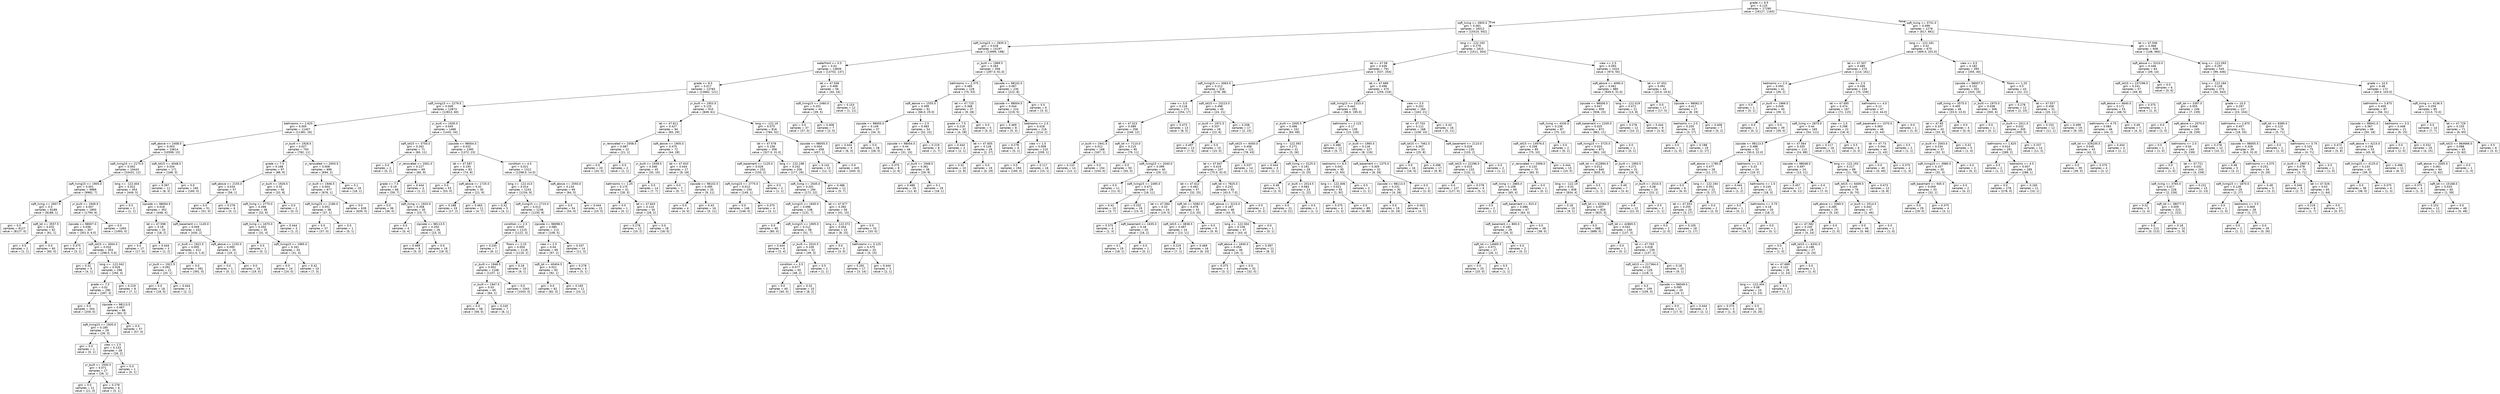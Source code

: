digraph Tree {
node [shape=box, fontname="helvetica"] ;
edge [fontname="helvetica"] ;
0 [label="grade <= 9.5\ngini = 0.125\nsamples = 17290\nvalue = [16127, 1163]"] ;
1 [label="sqft_living <= 2855.0\ngini = 0.061\nsamples = 16012\nvalue = [15510, 502]"] ;
0 -> 1 [labeldistance=2.5, labelangle=45, headlabel="True"] ;
2 [label="sqft_living15 <= 2835.0\ngini = 0.028\nsamples = 14197\nvalue = [13999, 198]"] ;
1 -> 2 ;
3 [label="waterfront <= 0.5\ngini = 0.02\nsamples = 13839\nvalue = [13702, 137]"] ;
2 -> 3 ;
4 [label="grade <= 8.5\ngini = 0.017\nsamples = 13783\nvalue = [13662, 121]"] ;
3 -> 4 ;
5 [label="sqft_living15 <= 2279.5\ngini = 0.009\nsamples = 12873\nvalue = [12813, 60]"] ;
4 -> 5 ;
6 [label="bathrooms <= 2.625\ngini = 0.005\nsamples = 11407\nvalue = [11381, 26]"] ;
5 -> 6 ;
7 [label="sqft_above <= 2408.0\ngini = 0.003\nsamples = 10614\nvalue = [10599, 15]"] ;
6 -> 7 ;
8 [label="sqft_living15 <= 2175.0\ngini = 0.002\nsamples = 10443\nvalue = [10431, 12]"] ;
7 -> 8 ;
9 [label="sqft_living15 <= 1905.0\ngini = 0.001\nsamples = 9989\nvalue = [9982, 7]"] ;
8 -> 9 ;
10 [label="sqft_living <= 2607.5\ngini = 0.0\nsamples = 8189\nvalue = [8188, 1]"] ;
9 -> 10 ;
11 [label="gini = 0.0\nsamples = 8127\nvalue = [8127, 0]"] ;
10 -> 11 ;
12 [label="sqft_lot <= 3557.5\ngini = 0.032\nsamples = 62\nvalue = [61, 1]"] ;
10 -> 12 ;
13 [label="gini = 0.5\nsamples = 2\nvalue = [1, 1]"] ;
12 -> 13 ;
14 [label="gini = 0.0\nsamples = 60\nvalue = [60, 0]"] ;
12 -> 14 ;
15 [label="yr_built <= 1949.5\ngini = 0.007\nsamples = 1800\nvalue = [1794, 6]"] ;
9 -> 15 ;
16 [label="zipcode <= 98007.0\ngini = 0.038\nsamples = 307\nvalue = [301.0, 6.0]"] ;
15 -> 16 ;
17 [label="gini = 0.375\nsamples = 4\nvalue = [3, 1]"] ;
16 -> 17 ;
18 [label="sqft_lot15 <= 3004.0\ngini = 0.032\nsamples = 303\nvalue = [298.0, 5.0]"] ;
16 -> 18 ;
19 [label="gini = 0.32\nsamples = 5\nvalue = [4, 1]"] ;
18 -> 19 ;
20 [label="long <= -122.042\ngini = 0.026\nsamples = 298\nvalue = [294, 4]"] ;
18 -> 20 ;
21 [label="grade <= 7.5\ngini = 0.02\nsamples = 290\nvalue = [287, 3]"] ;
20 -> 21 ;
22 [label="gini = 0.0\nsamples = 204\nvalue = [204, 0]"] ;
21 -> 22 ;
23 [label="zipcode <= 98113.5\ngini = 0.067\nsamples = 86\nvalue = [83, 3]"] ;
21 -> 23 ;
24 [label="sqft_living15 <= 1935.0\ngini = 0.185\nsamples = 29\nvalue = [26, 3]"] ;
23 -> 24 ;
25 [label="gini = 0.0\nsamples = 1\nvalue = [0, 1]"] ;
24 -> 25 ;
26 [label="view <= 2.5\ngini = 0.133\nsamples = 28\nvalue = [26, 2]"] ;
24 -> 26 ;
27 [label="yr_built <= 1930.5\ngini = 0.071\nsamples = 27\nvalue = [26, 1]"] ;
26 -> 27 ;
28 [label="gini = 0.0\nsamples = 21\nvalue = [21, 0]"] ;
27 -> 28 ;
29 [label="gini = 0.278\nsamples = 6\nvalue = [5, 1]"] ;
27 -> 29 ;
30 [label="gini = 0.0\nsamples = 1\nvalue = [0, 1]"] ;
26 -> 30 ;
31 [label="gini = 0.0\nsamples = 57\nvalue = [57, 0]"] ;
23 -> 31 ;
32 [label="gini = 0.219\nsamples = 8\nvalue = [7, 1]"] ;
20 -> 32 ;
33 [label="gini = 0.0\nsamples = 1493\nvalue = [1493, 0]"] ;
15 -> 33 ;
34 [label="long <= -122.404\ngini = 0.022\nsamples = 454\nvalue = [449, 5]"] ;
8 -> 34 ;
35 [label="gini = 0.5\nsamples = 2\nvalue = [1, 1]"] ;
34 -> 35 ;
36 [label="zipcode <= 98004.5\ngini = 0.018\nsamples = 452\nvalue = [448, 4]"] ;
34 -> 36 ;
37 [label="lat <= 47.598\ngini = 0.18\nsamples = 20\nvalue = [18, 2]"] ;
36 -> 37 ;
38 [label="gini = 0.0\nsamples = 17\nvalue = [17, 0]"] ;
37 -> 38 ;
39 [label="gini = 0.444\nsamples = 3\nvalue = [1, 2]"] ;
37 -> 39 ;
40 [label="sqft_basement <= 1145.0\ngini = 0.009\nsamples = 432\nvalue = [430, 2]"] ;
36 -> 40 ;
41 [label="yr_built <= 1922.5\ngini = 0.005\nsamples = 412\nvalue = [411.0, 1.0]"] ;
40 -> 41 ;
42 [label="yr_built <= 1921.5\ngini = 0.091\nsamples = 21\nvalue = [20, 1]"] ;
41 -> 42 ;
43 [label="gini = 0.0\nsamples = 18\nvalue = [18, 0]"] ;
42 -> 43 ;
44 [label="gini = 0.444\nsamples = 3\nvalue = [2, 1]"] ;
42 -> 44 ;
45 [label="gini = 0.0\nsamples = 391\nvalue = [391, 0]"] ;
41 -> 45 ;
46 [label="sqft_above <= 1155.0\ngini = 0.095\nsamples = 20\nvalue = [19, 1]"] ;
40 -> 46 ;
47 [label="gini = 0.0\nsamples = 1\nvalue = [0, 1]"] ;
46 -> 47 ;
48 [label="gini = 0.0\nsamples = 19\nvalue = [19, 0]"] ;
46 -> 48 ;
49 [label="sqft_lot15 <= 4048.5\ngini = 0.034\nsamples = 171\nvalue = [168, 3]"] ;
7 -> 49 ;
50 [label="gini = 0.397\nsamples = 11\nvalue = [8, 3]"] ;
49 -> 50 ;
51 [label="gini = 0.0\nsamples = 160\nvalue = [160, 0]"] ;
49 -> 51 ;
52 [label="yr_built <= 1928.5\ngini = 0.027\nsamples = 793\nvalue = [782, 11]"] ;
6 -> 52 ;
53 [label="grade <= 7.5\ngini = 0.168\nsamples = 97\nvalue = [88, 9]"] ;
52 -> 53 ;
54 [label="sqft_above <= 2155.0\ngini = 0.034\nsamples = 57\nvalue = [56, 1]"] ;
53 -> 54 ;
55 [label="gini = 0.0\nsamples = 51\nvalue = [51, 0]"] ;
54 -> 55 ;
56 [label="gini = 0.278\nsamples = 6\nvalue = [5, 1]"] ;
54 -> 56 ;
57 [label="yr_built <= 1926.5\ngini = 0.32\nsamples = 40\nvalue = [32, 8]"] ;
53 -> 57 ;
58 [label="sqft_living <= 2770.0\ngini = 0.266\nsamples = 38\nvalue = [32, 6]"] ;
57 -> 58 ;
59 [label="sqft_living <= 1670.0\ngini = 0.202\nsamples = 35\nvalue = [31, 4]"] ;
58 -> 59 ;
60 [label="gini = 0.0\nsamples = 1\nvalue = [0, 1]"] ;
59 -> 60 ;
61 [label="sqft_living15 <= 1965.0\ngini = 0.161\nsamples = 34\nvalue = [31, 3]"] ;
59 -> 61 ;
62 [label="gini = 0.0\nsamples = 24\nvalue = [24, 0]"] ;
61 -> 62 ;
63 [label="gini = 0.42\nsamples = 10\nvalue = [7, 3]"] ;
61 -> 63 ;
64 [label="gini = 0.444\nsamples = 3\nvalue = [1, 2]"] ;
58 -> 64 ;
65 [label="gini = 0.0\nsamples = 2\nvalue = [0, 2]"] ;
57 -> 65 ;
66 [label="yr_renovated <= 2003.5\ngini = 0.006\nsamples = 696\nvalue = [694, 2]"] ;
52 -> 66 ;
67 [label="yr_built <= 1946.5\ngini = 0.003\nsamples = 677\nvalue = [676, 1]"] ;
66 -> 67 ;
68 [label="sqft_living15 <= 2180.0\ngini = 0.051\nsamples = 38\nvalue = [37, 1]"] ;
67 -> 68 ;
69 [label="gini = 0.0\nsamples = 37\nvalue = [37, 0]"] ;
68 -> 69 ;
70 [label="gini = 0.0\nsamples = 1\nvalue = [0, 1]"] ;
68 -> 70 ;
71 [label="gini = 0.0\nsamples = 639\nvalue = [639, 0]"] ;
67 -> 71 ;
72 [label="gini = 0.1\nsamples = 19\nvalue = [18, 1]"] ;
66 -> 72 ;
73 [label="yr_built <= 1930.0\ngini = 0.045\nsamples = 1466\nvalue = [1432, 34]"] ;
5 -> 73 ;
74 [label="sqft_lot15 <= 3750.0\ngini = 0.262\nsamples = 71\nvalue = [60, 11]"] ;
73 -> 74 ;
75 [label="gini = 0.0\nsamples = 2\nvalue = [0, 2]"] ;
74 -> 75 ;
76 [label="yr_renovated <= 2001.0\ngini = 0.227\nsamples = 69\nvalue = [60, 9]"] ;
74 -> 76 ;
77 [label="grade <= 7.5\ngini = 0.19\nsamples = 66\nvalue = [59, 7]"] ;
76 -> 77 ;
78 [label="gini = 0.0\nsamples = 36\nvalue = [36, 0]"] ;
77 -> 78 ;
79 [label="sqft_living <= 1920.0\ngini = 0.358\nsamples = 30\nvalue = [23, 7]"] ;
77 -> 79 ;
80 [label="gini = 0.0\nsamples = 4\nvalue = [0, 4]"] ;
79 -> 80 ;
81 [label="zipcode <= 98113.5\ngini = 0.204\nsamples = 26\nvalue = [23, 3]"] ;
79 -> 81 ;
82 [label="gini = 0.469\nsamples = 8\nvalue = [5, 3]"] ;
81 -> 82 ;
83 [label="gini = 0.0\nsamples = 18\nvalue = [18, 0]"] ;
81 -> 83 ;
84 [label="gini = 0.444\nsamples = 3\nvalue = [1, 2]"] ;
76 -> 84 ;
85 [label="zipcode <= 98004.5\ngini = 0.032\nsamples = 1395\nvalue = [1372, 23]"] ;
73 -> 85 ;
86 [label="lat <= 47.587\ngini = 0.193\nsamples = 83\nvalue = [74, 9]"] ;
85 -> 86 ;
87 [label="gini = 0.0\nsamples = 53\nvalue = [53, 0]"] ;
86 -> 87 ;
88 [label="sqft_above <= 1725.0\ngini = 0.42\nsamples = 30\nvalue = [21, 9]"] ;
86 -> 88 ;
89 [label="gini = 0.188\nsamples = 19\nvalue = [17, 2]"] ;
88 -> 89 ;
90 [label="gini = 0.463\nsamples = 11\nvalue = [4, 7]"] ;
88 -> 90 ;
91 [label="condition <= 4.5\ngini = 0.021\nsamples = 1312\nvalue = [1298.0, 14.0]"] ;
85 -> 91 ;
92 [label="long <= -122.413\ngini = 0.014\nsamples = 1243\nvalue = [1234, 9]"] ;
91 -> 92 ;
93 [label="gini = 0.32\nsamples = 5\nvalue = [4, 1]"] ;
92 -> 93 ;
94 [label="sqft_living15 <= 2715.0\ngini = 0.013\nsamples = 1238\nvalue = [1230, 8]"] ;
92 -> 94 ;
95 [label="condition <= 2.5\ngini = 0.005\nsamples = 1125\nvalue = [1122, 3]"] ;
94 -> 95 ;
96 [label="gini = 0.245\nsamples = 7\nvalue = [6, 1]"] ;
95 -> 96 ;
97 [label="floors <= 2.25\ngini = 0.004\nsamples = 1118\nvalue = [1116, 2]"] ;
95 -> 97 ;
98 [label="yr_built <= 1948.5\ngini = 0.002\nsamples = 1108\nvalue = [1107, 1]"] ;
97 -> 98 ;
99 [label="yr_built <= 1947.5\ngini = 0.03\nsamples = 65\nvalue = [64, 1]"] ;
98 -> 99 ;
100 [label="gini = 0.0\nsamples = 58\nvalue = [58, 0]"] ;
99 -> 100 ;
101 [label="gini = 0.245\nsamples = 7\nvalue = [6, 1]"] ;
99 -> 101 ;
102 [label="gini = 0.0\nsamples = 1043\nvalue = [1043, 0]"] ;
98 -> 102 ;
103 [label="gini = 0.18\nsamples = 10\nvalue = [9, 1]"] ;
97 -> 103 ;
104 [label="zipcode <= 98098.5\ngini = 0.085\nsamples = 113\nvalue = [108, 5]"] ;
94 -> 104 ;
105 [label="view <= 2.5\ngini = 0.04\nsamples = 99\nvalue = [97, 2]"] ;
104 -> 105 ;
106 [label="sqft_lot <= 40404.5\ngini = 0.021\nsamples = 93\nvalue = [92, 1]"] ;
105 -> 106 ;
107 [label="gini = 0.0\nsamples = 82\nvalue = [82, 0]"] ;
106 -> 107 ;
108 [label="gini = 0.165\nsamples = 11\nvalue = [10, 1]"] ;
106 -> 108 ;
109 [label="gini = 0.278\nsamples = 6\nvalue = [5, 1]"] ;
105 -> 109 ;
110 [label="gini = 0.337\nsamples = 14\nvalue = [11, 3]"] ;
104 -> 110 ;
111 [label="sqft_above <= 2050.0\ngini = 0.134\nsamples = 69\nvalue = [64, 5]"] ;
91 -> 111 ;
112 [label="gini = 0.0\nsamples = 54\nvalue = [54, 0]"] ;
111 -> 112 ;
113 [label="gini = 0.444\nsamples = 15\nvalue = [10, 5]"] ;
111 -> 113 ;
114 [label="yr_built <= 1953.5\ngini = 0.125\nsamples = 910\nvalue = [849, 61]"] ;
4 -> 114 ;
115 [label="lat <= 47.611\ngini = 0.427\nsamples = 94\nvalue = [65, 29]"] ;
114 -> 115 ;
116 [label="yr_renovated <= 2008.5\ngini = 0.087\nsamples = 22\nvalue = [21, 1]"] ;
115 -> 116 ;
117 [label="gini = 0.0\nsamples = 20\nvalue = [20, 0]"] ;
116 -> 117 ;
118 [label="gini = 0.5\nsamples = 2\nvalue = [1, 1]"] ;
116 -> 118 ;
119 [label="sqft_above <= 1905.0\ngini = 0.475\nsamples = 72\nvalue = [44, 28]"] ;
115 -> 119 ;
120 [label="yr_built <= 1939.5\ngini = 0.346\nsamples = 45\nvalue = [35, 10]"] ;
119 -> 120 ;
121 [label="bathrooms <= 1.25\ngini = 0.175\nsamples = 31\nvalue = [28, 3]"] ;
120 -> 121 ;
122 [label="gini = 0.0\nsamples = 1\nvalue = [0, 1]"] ;
121 -> 122 ;
123 [label="lat <= 47.643\ngini = 0.124\nsamples = 30\nvalue = [28, 2]"] ;
121 -> 123 ;
124 [label="gini = 0.278\nsamples = 12\nvalue = [10, 2]"] ;
123 -> 124 ;
125 [label="gini = 0.0\nsamples = 18\nvalue = [18, 0]"] ;
123 -> 125 ;
126 [label="gini = 0.5\nsamples = 14\nvalue = [7, 7]"] ;
120 -> 126 ;
127 [label="lat <= 47.633\ngini = 0.444\nsamples = 27\nvalue = [9, 18]"] ;
119 -> 127 ;
128 [label="gini = 0.0\nsamples = 7\nvalue = [0, 7]"] ;
127 -> 128 ;
129 [label="zipcode <= 98102.5\ngini = 0.495\nsamples = 20\nvalue = [9, 11]"] ;
127 -> 129 ;
130 [label="gini = 0.0\nsamples = 4\nvalue = [4, 0]"] ;
129 -> 130 ;
131 [label="gini = 0.43\nsamples = 16\nvalue = [5, 11]"] ;
129 -> 131 ;
132 [label="long <= -122.19\ngini = 0.075\nsamples = 816\nvalue = [784, 32]"] ;
114 -> 132 ;
133 [label="lat <= 47.578\ngini = 0.158\nsamples = 358\nvalue = [327.0, 31.0]"] ;
132 -> 133 ;
134 [label="sqft_basement <= 1125.0\ngini = 0.026\nsamples = 152\nvalue = [150, 2]"] ;
133 -> 134 ;
135 [label="sqft_living15 <= 2775.0\ngini = 0.013\nsamples = 150\nvalue = [149, 1]"] ;
134 -> 135 ;
136 [label="gini = 0.0\nsamples = 146\nvalue = [146, 0]"] ;
135 -> 136 ;
137 [label="gini = 0.375\nsamples = 4\nvalue = [3, 1]"] ;
135 -> 137 ;
138 [label="gini = 0.5\nsamples = 2\nvalue = [1, 1]"] ;
134 -> 138 ;
139 [label="long <= -122.198\ngini = 0.242\nsamples = 206\nvalue = [177, 29]"] ;
133 -> 139 ;
140 [label="sqft_living <= 2545.0\ngini = 0.201\nsamples = 194\nvalue = [172, 22]"] ;
139 -> 140 ;
141 [label="sqft_living15 <= 1830.0\ngini = 0.096\nsamples = 138\nvalue = [131, 7]"] ;
140 -> 141 ;
142 [label="gini = 0.0\nsamples = 80\nvalue = [80, 0]"] ;
141 -> 142 ;
143 [label="sqft_living15 <= 1905.0\ngini = 0.212\nsamples = 58\nvalue = [51, 7]"] ;
141 -> 143 ;
144 [label="gini = 0.444\nsamples = 6\nvalue = [2, 4]"] ;
143 -> 144 ;
145 [label="yr_built <= 2010.5\ngini = 0.109\nsamples = 52\nvalue = [49, 3]"] ;
143 -> 145 ;
146 [label="condition <= 3.5\ngini = 0.077\nsamples = 50\nvalue = [48, 2]"] ;
145 -> 146 ;
147 [label="gini = 0.0\nsamples = 40\nvalue = [40, 0]"] ;
146 -> 147 ;
148 [label="gini = 0.32\nsamples = 10\nvalue = [8, 2]"] ;
146 -> 148 ;
149 [label="gini = 0.5\nsamples = 2\nvalue = [1, 1]"] ;
145 -> 149 ;
150 [label="lat <= 47.677\ngini = 0.392\nsamples = 56\nvalue = [41, 15]"] ;
140 -> 150 ;
151 [label="long <= -122.372\ngini = 0.454\nsamples = 23\nvalue = [8, 15]"] ;
150 -> 151 ;
152 [label="gini = 0.0\nsamples = 3\nvalue = [3, 0]"] ;
151 -> 152 ;
153 [label="bathrooms <= 3.125\ngini = 0.375\nsamples = 20\nvalue = [5, 15]"] ;
151 -> 153 ;
154 [label="gini = 0.291\nsamples = 17\nvalue = [3, 14]"] ;
153 -> 154 ;
155 [label="gini = 0.444\nsamples = 3\nvalue = [2, 1]"] ;
153 -> 155 ;
156 [label="gini = 0.0\nsamples = 33\nvalue = [33, 0]"] ;
150 -> 156 ;
157 [label="gini = 0.486\nsamples = 12\nvalue = [5, 7]"] ;
139 -> 157 ;
158 [label="zipcode <= 98005.5\ngini = 0.004\nsamples = 458\nvalue = [457, 1]"] ;
132 -> 158 ;
159 [label="gini = 0.142\nsamples = 13\nvalue = [12, 1]"] ;
158 -> 159 ;
160 [label="gini = 0.0\nsamples = 445\nvalue = [445, 0]"] ;
158 -> 160 ;
161 [label="lat <= 47.558\ngini = 0.408\nsamples = 56\nvalue = [40, 16]"] ;
3 -> 161 ;
162 [label="sqft_living15 <= 2460.0\ngini = 0.201\nsamples = 44\nvalue = [39, 5]"] ;
161 -> 162 ;
163 [label="gini = 0.0\nsamples = 37\nvalue = [37, 0]"] ;
162 -> 163 ;
164 [label="gini = 0.408\nsamples = 7\nvalue = [2, 5]"] ;
162 -> 164 ;
165 [label="gini = 0.153\nsamples = 12\nvalue = [1, 11]"] ;
161 -> 165 ;
166 [label="yr_built <= 1969.5\ngini = 0.283\nsamples = 358\nvalue = [297.0, 61.0]"] ;
2 -> 166 ;
167 [label="bathrooms <= 2.375\ngini = 0.485\nsamples = 128\nvalue = [75, 53]"] ;
166 -> 167 ;
168 [label="sqft_above <= 1555.0\ngini = 0.399\nsamples = 91\nvalue = [66.0, 25.0]"] ;
167 -> 168 ;
169 [label="zipcode <= 98005.0\ngini = 0.149\nsamples = 37\nvalue = [34, 3]"] ;
168 -> 169 ;
170 [label="gini = 0.444\nsamples = 9\nvalue = [6, 3]"] ;
169 -> 170 ;
171 [label="gini = 0.0\nsamples = 28\nvalue = [28, 0]"] ;
169 -> 171 ;
172 [label="view <= 2.5\ngini = 0.483\nsamples = 54\nvalue = [32, 22]"] ;
168 -> 172 ;
173 [label="zipcode <= 98004.5\ngini = 0.44\nsamples = 46\nvalue = [31, 15]"] ;
172 -> 173 ;
174 [label="gini = 0.375\nsamples = 8\nvalue = [2, 6]"] ;
173 -> 174 ;
175 [label="yr_built <= 1948.5\ngini = 0.361\nsamples = 38\nvalue = [29, 9]"] ;
173 -> 175 ;
176 [label="gini = 0.488\nsamples = 19\nvalue = [11, 8]"] ;
175 -> 176 ;
177 [label="gini = 0.1\nsamples = 19\nvalue = [18, 1]"] ;
175 -> 177 ;
178 [label="gini = 0.219\nsamples = 8\nvalue = [1, 7]"] ;
172 -> 178 ;
179 [label="lat <= 47.725\ngini = 0.368\nsamples = 37\nvalue = [9, 28]"] ;
167 -> 179 ;
180 [label="grade <= 7.5\ngini = 0.219\nsamples = 32\nvalue = [4, 28]"] ;
179 -> 180 ;
181 [label="gini = 0.444\nsamples = 3\nvalue = [2, 1]"] ;
180 -> 181 ;
182 [label="lat <= 47.605\ngini = 0.128\nsamples = 29\nvalue = [2, 27]"] ;
180 -> 182 ;
183 [label="gini = 0.32\nsamples = 10\nvalue = [2, 8]"] ;
182 -> 183 ;
184 [label="gini = 0.0\nsamples = 19\nvalue = [0, 19]"] ;
182 -> 184 ;
185 [label="gini = 0.0\nsamples = 5\nvalue = [5, 0]"] ;
179 -> 185 ;
186 [label="zipcode <= 98102.0\ngini = 0.067\nsamples = 230\nvalue = [222, 8]"] ;
166 -> 186 ;
187 [label="zipcode <= 98004.5\ngini = 0.044\nsamples = 224\nvalue = [219, 5]"] ;
186 -> 187 ;
188 [label="gini = 0.469\nsamples = 8\nvalue = [5, 3]"] ;
187 -> 188 ;
189 [label="bedrooms <= 2.5\ngini = 0.018\nsamples = 216\nvalue = [214, 2]"] ;
187 -> 189 ;
190 [label="gini = 0.278\nsamples = 6\nvalue = [5, 1]"] ;
189 -> 190 ;
191 [label="view <= 1.5\ngini = 0.009\nsamples = 210\nvalue = [209, 1]"] ;
189 -> 191 ;
192 [label="gini = 0.0\nsamples = 194\nvalue = [194, 0]"] ;
191 -> 192 ;
193 [label="gini = 0.117\nsamples = 16\nvalue = [15, 1]"] ;
191 -> 193 ;
194 [label="gini = 0.5\nsamples = 6\nvalue = [3, 3]"] ;
186 -> 194 ;
195 [label="long <= -122.193\ngini = 0.279\nsamples = 1815\nvalue = [1511, 304]"] ;
1 -> 195 ;
196 [label="lat <= 47.58\ngini = 0.436\nsamples = 791\nvalue = [537, 254]"] ;
195 -> 196 ;
197 [label="sqft_living15 <= 3063.0\ngini = 0.212\nsamples = 316\nvalue = [278, 38]"] ;
196 -> 197 ;
198 [label="view <= 3.5\ngini = 0.118\nsamples = 271\nvalue = [254, 17]"] ;
197 -> 198 ;
199 [label="lat <= 47.523\ngini = 0.089\nsamples = 258\nvalue = [246, 12]"] ;
198 -> 199 ;
200 [label="yr_built <= 1941.5\ngini = 0.012\nsamples = 168\nvalue = [167, 1]"] ;
199 -> 200 ;
201 [label="gini = 0.133\nsamples = 14\nvalue = [13, 1]"] ;
200 -> 201 ;
202 [label="gini = 0.0\nsamples = 154\nvalue = [154, 0]"] ;
200 -> 202 ;
203 [label="sqft_lot <= 7110.0\ngini = 0.215\nsamples = 90\nvalue = [79, 11]"] ;
199 -> 203 ;
204 [label="gini = 0.0\nsamples = 50\nvalue = [50, 0]"] ;
203 -> 204 ;
205 [label="sqft_living15 <= 2040.0\ngini = 0.399\nsamples = 40\nvalue = [29, 11]"] ;
203 -> 205 ;
206 [label="gini = 0.0\nsamples = 11\nvalue = [11, 0]"] ;
205 -> 206 ;
207 [label="sqft_living15 <= 2495.0\ngini = 0.471\nsamples = 29\nvalue = [18, 11]"] ;
205 -> 207 ;
208 [label="gini = 0.42\nsamples = 10\nvalue = [3, 7]"] ;
207 -> 208 ;
209 [label="gini = 0.332\nsamples = 19\nvalue = [15, 4]"] ;
207 -> 209 ;
210 [label="gini = 0.473\nsamples = 13\nvalue = [8, 5]"] ;
198 -> 210 ;
211 [label="sqft_lot15 <= 15223.0\ngini = 0.498\nsamples = 45\nvalue = [24, 21]"] ;
197 -> 211 ;
212 [label="yr_built <= 1972.5\ngini = 0.337\nsamples = 28\nvalue = [22, 6]"] ;
211 -> 212 ;
213 [label="gini = 0.497\nsamples = 13\nvalue = [7, 6]"] ;
212 -> 213 ;
214 [label="gini = 0.0\nsamples = 15\nvalue = [15, 0]"] ;
212 -> 214 ;
215 [label="gini = 0.208\nsamples = 17\nvalue = [2, 15]"] ;
211 -> 215 ;
216 [label="lat <= 47.689\ngini = 0.496\nsamples = 475\nvalue = [259, 216]"] ;
196 -> 216 ;
217 [label="sqft_living15 <= 2315.0\ngini = 0.442\nsamples = 291\nvalue = [96.0, 195.0]"] ;
216 -> 217 ;
218 [label="yr_built <= 2005.5\ngini = 0.496\nsamples = 152\nvalue = [83, 69]"] ;
217 -> 218 ;
219 [label="sqft_lot15 <= 6450.0\ngini = 0.458\nsamples = 121\nvalue = [78, 43]"] ;
218 -> 219 ;
220 [label="lat <= 47.647\ngini = 0.419\nsamples = 107\nvalue = [75.0, 32.0]"] ;
219 -> 220 ;
221 [label="lat <= 47.612\ngini = 0.492\nsamples = 57\nvalue = [32, 25]"] ;
220 -> 221 ;
222 [label="lat <= 47.584\ngini = 0.33\nsamples = 24\nvalue = [19, 5]"] ;
221 -> 222 ;
223 [label="gini = 0.375\nsamples = 4\nvalue = [1, 3]"] ;
222 -> 223 ;
224 [label="sqft_basement <= 1635.0\ngini = 0.18\nsamples = 20\nvalue = [18, 2]"] ;
222 -> 224 ;
225 [label="gini = 0.1\nsamples = 19\nvalue = [18, 1]"] ;
224 -> 225 ;
226 [label="gini = 0.0\nsamples = 1\nvalue = [0, 1]"] ;
224 -> 226 ;
227 [label="sqft_lot <= 5082.0\ngini = 0.478\nsamples = 33\nvalue = [13, 20]"] ;
221 -> 227 ;
228 [label="sqft_lot15 <= 3838.5\ngini = 0.497\nsamples = 24\nvalue = [13, 11]"] ;
227 -> 228 ;
229 [label="gini = 0.219\nsamples = 8\nvalue = [7, 1]"] ;
228 -> 229 ;
230 [label="gini = 0.469\nsamples = 16\nvalue = [6, 10]"] ;
228 -> 230 ;
231 [label="gini = 0.0\nsamples = 9\nvalue = [0, 9]"] ;
227 -> 231 ;
232 [label="sqft_lot <= 7825.0\ngini = 0.241\nsamples = 50\nvalue = [43.0, 7.0]"] ;
220 -> 232 ;
233 [label="sqft_above <= 3215.0\ngini = 0.187\nsamples = 48\nvalue = [43, 5]"] ;
232 -> 233 ;
234 [label="long <= -122.304\ngini = 0.156\nsamples = 47\nvalue = [43, 4]"] ;
233 -> 234 ;
235 [label="sqft_above <= 1830.0\ngini = 0.054\nsamples = 36\nvalue = [35, 1]"] ;
234 -> 235 ;
236 [label="gini = 0.375\nsamples = 4\nvalue = [3, 1]"] ;
235 -> 236 ;
237 [label="gini = 0.0\nsamples = 32\nvalue = [32, 0]"] ;
235 -> 237 ;
238 [label="gini = 0.397\nsamples = 11\nvalue = [8, 3]"] ;
234 -> 238 ;
239 [label="gini = 0.0\nsamples = 1\nvalue = [0, 1]"] ;
233 -> 239 ;
240 [label="gini = 0.0\nsamples = 2\nvalue = [0, 2]"] ;
232 -> 240 ;
241 [label="gini = 0.337\nsamples = 14\nvalue = [3, 11]"] ;
219 -> 241 ;
242 [label="long <= -122.393\ngini = 0.271\nsamples = 31\nvalue = [5, 26]"] ;
218 -> 242 ;
243 [label="gini = 0.444\nsamples = 3\nvalue = [2, 1]"] ;
242 -> 243 ;
244 [label="sqft_living <= 3125.0\ngini = 0.191\nsamples = 28\nvalue = [3, 25]"] ;
242 -> 244 ;
245 [label="gini = 0.48\nsamples = 5\nvalue = [2, 3]"] ;
244 -> 245 ;
246 [label="yr_built <= 2014.5\ngini = 0.083\nsamples = 23\nvalue = [1, 22]"] ;
244 -> 246 ;
247 [label="gini = 0.0\nsamples = 21\nvalue = [0, 21]"] ;
246 -> 247 ;
248 [label="gini = 0.5\nsamples = 2\nvalue = [1, 1]"] ;
246 -> 248 ;
249 [label="bathrooms <= 2.125\ngini = 0.17\nsamples = 139\nvalue = [13, 126]"] ;
217 -> 249 ;
250 [label="gini = 0.486\nsamples = 12\nvalue = [5, 7]"] ;
249 -> 250 ;
251 [label="yr_built <= 1965.5\ngini = 0.118\nsamples = 127\nvalue = [8, 119]"] ;
249 -> 251 ;
252 [label="bedrooms <= 6.5\ngini = 0.041\nsamples = 95\nvalue = [2, 93]"] ;
251 -> 252 ;
253 [label="long <= -122.406\ngini = 0.021\nsamples = 93\nvalue = [1, 92]"] ;
252 -> 253 ;
254 [label="gini = 0.375\nsamples = 4\nvalue = [1, 3]"] ;
253 -> 254 ;
255 [label="gini = 0.0\nsamples = 89\nvalue = [0, 89]"] ;
253 -> 255 ;
256 [label="gini = 0.5\nsamples = 2\nvalue = [1, 1]"] ;
252 -> 256 ;
257 [label="sqft_basement <= 1375.0\ngini = 0.305\nsamples = 32\nvalue = [6, 26]"] ;
251 -> 257 ;
258 [label="zipcode <= 98113.5\ngini = 0.231\nsamples = 30\nvalue = [4, 26]"] ;
257 -> 258 ;
259 [label="gini = 0.0\nsamples = 19\nvalue = [0, 19]"] ;
258 -> 259 ;
260 [label="gini = 0.463\nsamples = 11\nvalue = [4, 7]"] ;
258 -> 260 ;
261 [label="gini = 0.0\nsamples = 2\nvalue = [2, 0]"] ;
257 -> 261 ;
262 [label="view <= 3.5\ngini = 0.202\nsamples = 184\nvalue = [163, 21]"] ;
216 -> 262 ;
263 [label="lat <= 47.703\ngini = 0.112\nsamples = 168\nvalue = [158, 10]"] ;
262 -> 263 ;
264 [label="sqft_lot15 <= 7461.5\ngini = 0.367\nsamples = 33\nvalue = [25, 8]"] ;
263 -> 264 ;
265 [label="gini = 0.0\nsamples = 16\nvalue = [16, 0]"] ;
264 -> 265 ;
266 [label="gini = 0.498\nsamples = 17\nvalue = [9, 8]"] ;
264 -> 266 ;
267 [label="sqft_basement <= 2110.0\ngini = 0.029\nsamples = 135\nvalue = [133, 2]"] ;
263 -> 267 ;
268 [label="sqft_lot15 <= 22296.5\ngini = 0.015\nsamples = 133\nvalue = [132, 1]"] ;
267 -> 268 ;
269 [label="gini = 0.0\nsamples = 127\nvalue = [127, 0]"] ;
268 -> 269 ;
270 [label="gini = 0.278\nsamples = 6\nvalue = [5, 1]"] ;
268 -> 270 ;
271 [label="gini = 0.5\nsamples = 2\nvalue = [1, 1]"] ;
267 -> 271 ;
272 [label="gini = 0.43\nsamples = 16\nvalue = [5, 11]"] ;
262 -> 272 ;
273 [label="view <= 2.5\ngini = 0.093\nsamples = 1024\nvalue = [974, 50]"] ;
195 -> 273 ;
274 [label="sqft_above <= 4090.0\ngini = 0.061\nsamples = 980\nvalue = [949.0, 31.0]"] ;
273 -> 274 ;
275 [label="zipcode <= 98006.5\ngini = 0.047\nsamples = 959\nvalue = [936, 23]"] ;
274 -> 275 ;
276 [label="sqft_living <= 4330.0\ngini = 0.238\nsamples = 87\nvalue = [75, 12]"] ;
275 -> 276 ;
277 [label="sqft_lot15 <= 14976.5\ngini = 0.208\nsamples = 85\nvalue = [75, 10]"] ;
276 -> 277 ;
278 [label="yr_renovated <= 2006.0\ngini = 0.133\nsamples = 70\nvalue = [65, 5]"] ;
277 -> 278 ;
279 [label="sqft_living <= 2865.0\ngini = 0.109\nsamples = 69\nvalue = [65, 4]"] ;
278 -> 279 ;
280 [label="gini = 0.5\nsamples = 2\nvalue = [1, 1]"] ;
279 -> 280 ;
281 [label="sqft_basement <= 915.0\ngini = 0.086\nsamples = 67\nvalue = [64, 3]"] ;
279 -> 281 ;
282 [label="sqft_basement <= 800.0\ngini = 0.185\nsamples = 29\nvalue = [26, 3]"] ;
281 -> 282 ;
283 [label="sqft_lot <= 14665.5\ngini = 0.071\nsamples = 27\nvalue = [26, 1]"] ;
282 -> 283 ;
284 [label="gini = 0.0\nsamples = 25\nvalue = [25, 0]"] ;
283 -> 284 ;
285 [label="gini = 0.5\nsamples = 2\nvalue = [1, 1]"] ;
283 -> 285 ;
286 [label="gini = 0.0\nsamples = 2\nvalue = [0, 2]"] ;
282 -> 286 ;
287 [label="gini = 0.0\nsamples = 38\nvalue = [38, 0]"] ;
281 -> 287 ;
288 [label="gini = 0.0\nsamples = 1\nvalue = [0, 1]"] ;
278 -> 288 ;
289 [label="gini = 0.444\nsamples = 15\nvalue = [10, 5]"] ;
277 -> 289 ;
290 [label="gini = 0.0\nsamples = 2\nvalue = [0, 2]"] ;
276 -> 290 ;
291 [label="sqft_basement <= 2200.0\ngini = 0.025\nsamples = 872\nvalue = [861, 11]"] ;
275 -> 291 ;
292 [label="sqft_living15 <= 3725.0\ngini = 0.023\nsamples = 871\nvalue = [861, 10]"] ;
291 -> 292 ;
293 [label="sqft_lot <= 412894.5\ngini = 0.012\nsamples = 840\nvalue = [835, 5]"] ;
292 -> 293 ;
294 [label="long <= -122.19\ngini = 0.01\nsamples = 838\nvalue = [834, 4]"] ;
293 -> 294 ;
295 [label="gini = 0.18\nsamples = 10\nvalue = [9, 1]"] ;
294 -> 295 ;
296 [label="sqft_lot <= 42584.5\ngini = 0.007\nsamples = 828\nvalue = [825, 3]"] ;
294 -> 296 ;
297 [label="gini = 0.0\nsamples = 688\nvalue = [688, 0]"] ;
296 -> 297 ;
298 [label="sqft_lot <= 42865.5\ngini = 0.042\nsamples = 140\nvalue = [137, 3]"] ;
296 -> 298 ;
299 [label="gini = 0.0\nsamples = 1\nvalue = [0, 1]"] ;
298 -> 299 ;
300 [label="lat <= 47.763\ngini = 0.028\nsamples = 139\nvalue = [137, 2]"] ;
298 -> 300 ;
301 [label="sqft_lot15 <= 217364.0\ngini = 0.015\nsamples = 129\nvalue = [128, 1]"] ;
300 -> 301 ;
302 [label="gini = 0.0\nsamples = 109\nvalue = [109, 0]"] ;
301 -> 302 ;
303 [label="zipcode <= 98049.0\ngini = 0.095\nsamples = 20\nvalue = [19, 1]"] ;
301 -> 303 ;
304 [label="gini = 0.0\nsamples = 17\nvalue = [17, 0]"] ;
303 -> 304 ;
305 [label="gini = 0.444\nsamples = 3\nvalue = [2, 1]"] ;
303 -> 305 ;
306 [label="gini = 0.18\nsamples = 10\nvalue = [9, 1]"] ;
300 -> 306 ;
307 [label="gini = 0.5\nsamples = 2\nvalue = [1, 1]"] ;
293 -> 307 ;
308 [label="yr_built <= 1993.5\ngini = 0.271\nsamples = 31\nvalue = [26, 5]"] ;
292 -> 308 ;
309 [label="gini = 0.49\nsamples = 7\nvalue = [3, 4]"] ;
308 -> 309 ;
310 [label="yr_built <= 2010.5\ngini = 0.08\nsamples = 24\nvalue = [23, 1]"] ;
308 -> 310 ;
311 [label="gini = 0.0\nsamples = 22\nvalue = [22, 0]"] ;
310 -> 311 ;
312 [label="gini = 0.5\nsamples = 2\nvalue = [1, 1]"] ;
310 -> 312 ;
313 [label="gini = 0.0\nsamples = 1\nvalue = [0, 1]"] ;
291 -> 313 ;
314 [label="long <= -122.019\ngini = 0.472\nsamples = 21\nvalue = [13, 8]"] ;
274 -> 314 ;
315 [label="gini = 0.278\nsamples = 12\nvalue = [10, 2]"] ;
314 -> 315 ;
316 [label="gini = 0.444\nsamples = 9\nvalue = [3, 6]"] ;
314 -> 316 ;
317 [label="lat <= 47.552\ngini = 0.491\nsamples = 44\nvalue = [25.0, 19.0]"] ;
273 -> 317 ;
318 [label="gini = 0.0\nsamples = 17\nvalue = [17, 0]"] ;
317 -> 318 ;
319 [label="zipcode <= 98062.0\ngini = 0.417\nsamples = 27\nvalue = [8, 19]"] ;
317 -> 319 ;
320 [label="bedrooms <= 2.5\ngini = 0.255\nsamples = 20\nvalue = [3, 17]"] ;
319 -> 320 ;
321 [label="gini = 0.0\nsamples = 1\nvalue = [1, 0]"] ;
320 -> 321 ;
322 [label="gini = 0.188\nsamples = 19\nvalue = [2, 17]"] ;
320 -> 322 ;
323 [label="gini = 0.408\nsamples = 7\nvalue = [5, 2]"] ;
319 -> 323 ;
324 [label="sqft_living <= 3731.0\ngini = 0.499\nsamples = 1278\nvalue = [617, 661]"] ;
0 -> 324 [labeldistance=2.5, labelangle=-45, headlabel="False"] ;
325 [label="long <= -122.181\ngini = 0.42\nsamples = 670\nvalue = [469.0, 201.0]"] ;
324 -> 325 ;
326 [label="lat <= 47.507\ngini = 0.485\nsamples = 275\nvalue = [114, 161]"] ;
325 -> 326 ;
327 [label="bedrooms <= 2.5\ngini = 0.093\nsamples = 41\nvalue = [39, 2]"] ;
326 -> 327 ;
328 [label="gini = 0.0\nsamples = 1\nvalue = [0, 1]"] ;
327 -> 328 ;
329 [label="yr_built <= 1966.5\ngini = 0.049\nsamples = 40\nvalue = [39, 1]"] ;
327 -> 329 ;
330 [label="gini = 0.0\nsamples = 1\nvalue = [0, 1]"] ;
329 -> 330 ;
331 [label="gini = 0.0\nsamples = 39\nvalue = [39, 0]"] ;
329 -> 331 ;
332 [label="view <= 2.5\ngini = 0.436\nsamples = 234\nvalue = [75, 159]"] ;
326 -> 332 ;
333 [label="lat <= 47.695\ngini = 0.474\nsamples = 187\nvalue = [72, 115]"] ;
332 -> 333 ;
334 [label="sqft_living <= 2875.0\ngini = 0.44\nsamples = 165\nvalue = [54, 111]"] ;
333 -> 334 ;
335 [label="zipcode <= 98113.5\ngini = 0.488\nsamples = 52\nvalue = [30.0, 22.0]"] ;
334 -> 335 ;
336 [label="sqft_above <= 1780.0\ngini = 0.477\nsamples = 28\nvalue = [11, 17]"] ;
335 -> 336 ;
337 [label="gini = 0.0\nsamples = 6\nvalue = [6, 0]"] ;
336 -> 337 ;
338 [label="long <= -122.194\ngini = 0.351\nsamples = 22\nvalue = [5, 17]"] ;
336 -> 338 ;
339 [label="lat <= 47.553\ngini = 0.255\nsamples = 20\nvalue = [3, 17]"] ;
338 -> 339 ;
340 [label="gini = 0.0\nsamples = 2\nvalue = [2, 0]"] ;
339 -> 340 ;
341 [label="gini = 0.105\nsamples = 18\nvalue = [1, 17]"] ;
339 -> 341 ;
342 [label="gini = 0.0\nsamples = 2\nvalue = [2, 0]"] ;
338 -> 342 ;
343 [label="bedrooms <= 2.5\ngini = 0.33\nsamples = 24\nvalue = [19, 5]"] ;
335 -> 343 ;
344 [label="gini = 0.444\nsamples = 3\nvalue = [1, 2]"] ;
343 -> 344 ;
345 [label="bathrooms <= 1.5\ngini = 0.245\nsamples = 21\nvalue = [18, 3]"] ;
343 -> 345 ;
346 [label="gini = 0.0\nsamples = 1\nvalue = [0, 1]"] ;
345 -> 346 ;
347 [label="bathrooms <= 3.75\ngini = 0.18\nsamples = 20\nvalue = [18, 2]"] ;
345 -> 347 ;
348 [label="gini = 0.1\nsamples = 19\nvalue = [18, 1]"] ;
347 -> 348 ;
349 [label="gini = 0.0\nsamples = 1\nvalue = [0, 1]"] ;
347 -> 349 ;
350 [label="lat <= 47.564\ngini = 0.335\nsamples = 113\nvalue = [24, 89]"] ;
334 -> 350 ;
351 [label="zipcode <= 98048.0\ngini = 0.497\nsamples = 24\nvalue = [13, 11]"] ;
350 -> 351 ;
352 [label="gini = 0.457\nsamples = 17\nvalue = [6, 11]"] ;
351 -> 352 ;
353 [label="gini = 0.0\nsamples = 7\nvalue = [7, 0]"] ;
351 -> 353 ;
354 [label="long <= -122.193\ngini = 0.217\nsamples = 89\nvalue = [11, 78]"] ;
350 -> 354 ;
355 [label="sqft_lot15 <= 6409.5\ngini = 0.145\nsamples = 76\nvalue = [6, 70]"] ;
354 -> 355 ;
356 [label="sqft_above <= 3360.0\ngini = 0.285\nsamples = 29\nvalue = [5, 24]"] ;
355 -> 356 ;
357 [label="lat <= 47.582\ngini = 0.245\nsamples = 28\nvalue = [4, 24]"] ;
356 -> 357 ;
358 [label="gini = 0.0\nsamples = 1\nvalue = [1, 0]"] ;
357 -> 358 ;
359 [label="sqft_lot15 <= 6332.0\ngini = 0.198\nsamples = 27\nvalue = [3, 24]"] ;
357 -> 359 ;
360 [label="lat <= 47.689\ngini = 0.142\nsamples = 26\nvalue = [2, 24]"] ;
359 -> 360 ;
361 [label="long <= -122.404\ngini = 0.08\nsamples = 24\nvalue = [1, 23]"] ;
360 -> 361 ;
362 [label="gini = 0.375\nsamples = 4\nvalue = [1, 3]"] ;
361 -> 362 ;
363 [label="gini = 0.0\nsamples = 20\nvalue = [0, 20]"] ;
361 -> 363 ;
364 [label="gini = 0.5\nsamples = 2\nvalue = [1, 1]"] ;
360 -> 364 ;
365 [label="gini = 0.0\nsamples = 1\nvalue = [1, 0]"] ;
359 -> 365 ;
366 [label="gini = 0.0\nsamples = 1\nvalue = [1, 0]"] ;
356 -> 366 ;
367 [label="yr_built <= 2014.5\ngini = 0.042\nsamples = 47\nvalue = [1, 46]"] ;
355 -> 367 ;
368 [label="gini = 0.0\nsamples = 46\nvalue = [0, 46]"] ;
367 -> 368 ;
369 [label="gini = 0.0\nsamples = 1\nvalue = [1, 0]"] ;
367 -> 369 ;
370 [label="gini = 0.473\nsamples = 13\nvalue = [5, 8]"] ;
354 -> 370 ;
371 [label="view <= 1.5\ngini = 0.298\nsamples = 22\nvalue = [18, 4]"] ;
333 -> 371 ;
372 [label="gini = 0.117\nsamples = 16\nvalue = [15, 1]"] ;
371 -> 372 ;
373 [label="gini = 0.5\nsamples = 6\nvalue = [3, 3]"] ;
371 -> 373 ;
374 [label="bathrooms <= 4.0\ngini = 0.12\nsamples = 47\nvalue = [3.0, 44.0]"] ;
332 -> 374 ;
375 [label="sqft_basement <= 1570.0\ngini = 0.083\nsamples = 46\nvalue = [2, 44]"] ;
374 -> 375 ;
376 [label="lat <= 47.73\ngini = 0.044\nsamples = 44\nvalue = [1, 43]"] ;
375 -> 376 ;
377 [label="gini = 0.0\nsamples = 40\nvalue = [0, 40]"] ;
376 -> 377 ;
378 [label="gini = 0.375\nsamples = 4\nvalue = [1, 3]"] ;
376 -> 378 ;
379 [label="gini = 0.5\nsamples = 2\nvalue = [1, 1]"] ;
375 -> 379 ;
380 [label="gini = 0.0\nsamples = 1\nvalue = [1, 0]"] ;
374 -> 380 ;
381 [label="view <= 0.5\ngini = 0.182\nsamples = 395\nvalue = [355, 40]"] ;
325 -> 381 ;
382 [label="zipcode <= 98007.5\ngini = 0.102\nsamples = 352\nvalue = [333, 19]"] ;
381 -> 382 ;
383 [label="sqft_living <= 3575.0\ngini = 0.405\nsamples = 46\nvalue = [33.0, 13.0]"] ;
382 -> 383 ;
384 [label="lat <= 47.65\ngini = 0.337\nsamples = 42\nvalue = [33, 9]"] ;
383 -> 384 ;
385 [label="yr_built <= 2003.0\ngini = 0.234\nsamples = 37\nvalue = [32, 5]"] ;
384 -> 385 ;
386 [label="sqft_living15 <= 3980.0\ngini = 0.157\nsamples = 35\nvalue = [32, 3]"] ;
385 -> 386 ;
387 [label="sqft_basement <= 945.0\ngini = 0.059\nsamples = 33\nvalue = [32, 1]"] ;
386 -> 387 ;
388 [label="gini = 0.0\nsamples = 29\nvalue = [29, 0]"] ;
387 -> 388 ;
389 [label="gini = 0.375\nsamples = 4\nvalue = [3, 1]"] ;
387 -> 389 ;
390 [label="gini = 0.0\nsamples = 2\nvalue = [0, 2]"] ;
386 -> 390 ;
391 [label="gini = 0.0\nsamples = 2\nvalue = [0, 2]"] ;
385 -> 391 ;
392 [label="gini = 0.32\nsamples = 5\nvalue = [1, 4]"] ;
384 -> 392 ;
393 [label="gini = 0.0\nsamples = 4\nvalue = [0, 4]"] ;
383 -> 393 ;
394 [label="yr_built <= 1975.0\ngini = 0.038\nsamples = 306\nvalue = [300, 6]"] ;
382 -> 394 ;
395 [label="gini = 0.0\nsamples = 1\nvalue = [0, 1]"] ;
394 -> 395 ;
396 [label="yr_built <= 2011.5\ngini = 0.032\nsamples = 305\nvalue = [300, 5]"] ;
394 -> 396 ;
397 [label="bathrooms <= 1.625\ngini = 0.014\nsamples = 291\nvalue = [289, 2]"] ;
396 -> 397 ;
398 [label="gini = 0.5\nsamples = 2\nvalue = [1, 1]"] ;
397 -> 398 ;
399 [label="bedrooms <= 4.5\ngini = 0.007\nsamples = 289\nvalue = [288, 1]"] ;
397 -> 399 ;
400 [label="gini = 0.0\nsamples = 278\nvalue = [278, 0]"] ;
399 -> 400 ;
401 [label="gini = 0.165\nsamples = 11\nvalue = [10, 1]"] ;
399 -> 401 ;
402 [label="gini = 0.337\nsamples = 14\nvalue = [11, 3]"] ;
396 -> 402 ;
403 [label="floors <= 1.25\ngini = 0.5\nsamples = 43\nvalue = [22, 21]"] ;
381 -> 403 ;
404 [label="gini = 0.278\nsamples = 12\nvalue = [2, 10]"] ;
403 -> 404 ;
405 [label="lat <= 47.557\ngini = 0.458\nsamples = 31\nvalue = [20, 11]"] ;
403 -> 405 ;
406 [label="gini = 0.153\nsamples = 12\nvalue = [11, 1]"] ;
405 -> 406 ;
407 [label="gini = 0.499\nsamples = 19\nvalue = [9, 10]"] ;
405 -> 407 ;
408 [label="lat <= 47.506\ngini = 0.368\nsamples = 608\nvalue = [148, 460]"] ;
324 -> 408 ;
409 [label="sqft_above <= 5310.0\ngini = 0.346\nsamples = 63\nvalue = [49, 14]"] ;
408 -> 409 ;
410 [label="sqft_lot15 <= 237296.5\ngini = 0.241\nsamples = 57\nvalue = [49, 8]"] ;
409 -> 410 ;
411 [label="sqft_above <= 4640.0\ngini = 0.171\nsamples = 53\nvalue = [48, 5]"] ;
410 -> 411 ;
412 [label="bathrooms <= 4.75\ngini = 0.083\nsamples = 46\nvalue = [44, 2]"] ;
411 -> 412 ;
413 [label="sqft_lot <= 329235.5\ngini = 0.045\nsamples = 43\nvalue = [42, 1]"] ;
412 -> 413 ;
414 [label="gini = 0.0\nsamples = 39\nvalue = [39, 0]"] ;
413 -> 414 ;
415 [label="gini = 0.375\nsamples = 4\nvalue = [3, 1]"] ;
413 -> 415 ;
416 [label="gini = 0.444\nsamples = 3\nvalue = [2, 1]"] ;
412 -> 416 ;
417 [label="gini = 0.49\nsamples = 7\nvalue = [4, 3]"] ;
411 -> 417 ;
418 [label="gini = 0.375\nsamples = 4\nvalue = [1, 3]"] ;
410 -> 418 ;
419 [label="gini = 0.0\nsamples = 6\nvalue = [0, 6]"] ;
409 -> 419 ;
420 [label="long <= -122.093\ngini = 0.297\nsamples = 545\nvalue = [99, 446]"] ;
408 -> 420 ;
421 [label="long <= -122.184\ngini = 0.148\nsamples = 373\nvalue = [30, 343]"] ;
420 -> 421 ;
422 [label="sqft_lot <= 3397.0\ngini = 0.055\nsamples = 246\nvalue = [7, 239]"] ;
421 -> 422 ;
423 [label="gini = 0.0\nsamples = 1\nvalue = [1, 0]"] ;
422 -> 423 ;
424 [label="sqft_above <= 2070.0\ngini = 0.048\nsamples = 245\nvalue = [6, 239]"] ;
422 -> 424 ;
425 [label="gini = 0.0\nsamples = 1\nvalue = [1, 0]"] ;
424 -> 425 ;
426 [label="bathrooms <= 2.0\ngini = 0.04\nsamples = 244\nvalue = [5, 239]"] ;
424 -> 426 ;
427 [label="gini = 0.0\nsamples = 1\nvalue = [1, 0]"] ;
426 -> 427 ;
428 [label="lat <= 47.721\ngini = 0.032\nsamples = 243\nvalue = [4, 239]"] ;
426 -> 428 ;
429 [label="sqft_living <= 3765.0\ngini = 0.017\nsamples = 228\nvalue = [2, 226]"] ;
428 -> 429 ;
430 [label="gini = 0.32\nsamples = 5\nvalue = [1, 4]"] ;
429 -> 430 ;
431 [label="sqft_lot <= 38077.5\ngini = 0.009\nsamples = 223\nvalue = [1, 222]"] ;
429 -> 431 ;
432 [label="gini = 0.0\nsamples = 213\nvalue = [0, 213]"] ;
431 -> 432 ;
433 [label="gini = 0.18\nsamples = 10\nvalue = [1, 9]"] ;
431 -> 433 ;
434 [label="gini = 0.231\nsamples = 15\nvalue = [2, 13]"] ;
428 -> 434 ;
435 [label="grade <= 10.5\ngini = 0.297\nsamples = 127\nvalue = [23, 104]"] ;
421 -> 435 ;
436 [label="bathrooms <= 2.875\ngini = 0.457\nsamples = 51\nvalue = [18, 33]"] ;
435 -> 436 ;
437 [label="gini = 0.278\nsamples = 12\nvalue = [10, 2]"] ;
436 -> 437 ;
438 [label="zipcode <= 98005.5\ngini = 0.326\nsamples = 39\nvalue = [8.0, 31.0]"] ;
436 -> 438 ;
439 [label="gini = 0.48\nsamples = 5\nvalue = [3, 2]"] ;
438 -> 439 ;
440 [label="bathrooms <= 4.375\ngini = 0.251\nsamples = 34\nvalue = [5, 29]"] ;
438 -> 440 ;
441 [label="sqft_living15 <= 1870.0\ngini = 0.128\nsamples = 29\nvalue = [2, 27]"] ;
440 -> 441 ;
442 [label="gini = 0.0\nsamples = 1\nvalue = [1, 0]"] ;
441 -> 442 ;
443 [label="bedrooms <= 3.5\ngini = 0.069\nsamples = 28\nvalue = [1, 27]"] ;
441 -> 443 ;
444 [label="gini = 0.5\nsamples = 2\nvalue = [1, 1]"] ;
443 -> 444 ;
445 [label="gini = 0.0\nsamples = 26\nvalue = [0, 26]"] ;
443 -> 445 ;
446 [label="gini = 0.48\nsamples = 5\nvalue = [3, 2]"] ;
440 -> 446 ;
447 [label="sqft_lot <= 8385.0\ngini = 0.123\nsamples = 76\nvalue = [5, 71]"] ;
435 -> 447 ;
448 [label="gini = 0.0\nsamples = 1\nvalue = [1, 0]"] ;
447 -> 448 ;
449 [label="bathrooms <= 5.75\ngini = 0.101\nsamples = 75\nvalue = [4, 71]"] ;
447 -> 449 ;
450 [label="yr_built <= 1987.5\ngini = 0.078\nsamples = 74\nvalue = [3, 71]"] ;
449 -> 450 ;
451 [label="gini = 0.346\nsamples = 9\nvalue = [2, 7]"] ;
450 -> 451 ;
452 [label="lat <= 47.526\ngini = 0.03\nsamples = 65\nvalue = [1, 64]"] ;
450 -> 452 ;
453 [label="gini = 0.219\nsamples = 8\nvalue = [1, 7]"] ;
452 -> 453 ;
454 [label="gini = 0.0\nsamples = 57\nvalue = [0, 57]"] ;
452 -> 454 ;
455 [label="gini = 0.0\nsamples = 1\nvalue = [1, 0]"] ;
449 -> 455 ;
456 [label="grade <= 10.5\ngini = 0.48\nsamples = 172\nvalue = [69.0, 103.0]"] ;
420 -> 456 ;
457 [label="bathrooms <= 3.875\ngini = 0.459\nsamples = 87\nvalue = [56, 31]"] ;
456 -> 457 ;
458 [label="zipcode <= 98041.0\ngini = 0.367\nsamples = 66\nvalue = [50, 16]"] ;
457 -> 458 ;
459 [label="gini = 0.473\nsamples = 13\nvalue = [5, 8]"] ;
458 -> 459 ;
460 [label="sqft_above <= 4215.0\ngini = 0.256\nsamples = 53\nvalue = [45, 8]"] ;
458 -> 460 ;
461 [label="sqft_living15 <= 4125.0\ngini = 0.133\nsamples = 42\nvalue = [39, 3]"] ;
460 -> 461 ;
462 [label="gini = 0.0\nsamples = 38\nvalue = [38, 0]"] ;
461 -> 462 ;
463 [label="gini = 0.375\nsamples = 4\nvalue = [1, 3]"] ;
461 -> 463 ;
464 [label="gini = 0.496\nsamples = 11\nvalue = [6, 5]"] ;
460 -> 464 ;
465 [label="bedrooms <= 3.5\ngini = 0.408\nsamples = 21\nvalue = [6, 15]"] ;
457 -> 465 ;
466 [label="gini = 0.0\nsamples = 2\nvalue = [2, 0]"] ;
465 -> 466 ;
467 [label="gini = 0.332\nsamples = 19\nvalue = [4, 15]"] ;
465 -> 467 ;
468 [label="sqft_living <= 4136.5\ngini = 0.259\nsamples = 85\nvalue = [13.0, 72.0]"] ;
456 -> 468 ;
469 [label="gini = 0.5\nsamples = 14\nvalue = [7, 7]"] ;
468 -> 469 ;
470 [label="lat <= 47.729\ngini = 0.155\nsamples = 71\nvalue = [6, 65]"] ;
468 -> 470 ;
471 [label="sqft_lot15 <= 864666.0\ngini = 0.088\nsamples = 65\nvalue = [3, 62]"] ;
470 -> 471 ;
472 [label="sqft_above <= 3305.0\ngini = 0.061\nsamples = 64\nvalue = [2, 62]"] ;
471 -> 472 ;
473 [label="gini = 0.375\nsamples = 4\nvalue = [1, 3]"] ;
472 -> 473 ;
474 [label="sqft_lot <= 15168.0\ngini = 0.033\nsamples = 60\nvalue = [1, 59]"] ;
472 -> 474 ;
475 [label="gini = 0.153\nsamples = 12\nvalue = [1, 11]"] ;
474 -> 475 ;
476 [label="gini = 0.0\nsamples = 48\nvalue = [0, 48]"] ;
474 -> 476 ;
477 [label="gini = 0.0\nsamples = 1\nvalue = [1, 0]"] ;
471 -> 477 ;
478 [label="gini = 0.5\nsamples = 6\nvalue = [3, 3]"] ;
470 -> 478 ;
}